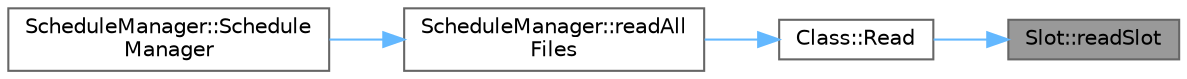 digraph "Slot::readSlot"
{
 // LATEX_PDF_SIZE
  bgcolor="transparent";
  edge [fontname=Helvetica,fontsize=10,labelfontname=Helvetica,labelfontsize=10];
  node [fontname=Helvetica,fontsize=10,shape=box,height=0.2,width=0.4];
  rankdir="RL";
  Node1 [label="Slot::readSlot",height=0.2,width=0.4,color="gray40", fillcolor="grey60", style="filled", fontcolor="black",tooltip="read helper of the method Read presented in Class, complexity O(2) = O(1)"];
  Node1 -> Node2 [dir="back",color="steelblue1",style="solid"];
  Node2 [label="Class::Read",height=0.2,width=0.4,color="grey40", fillcolor="white", style="filled",URL="$class_class.html#a901cf25a227d5883b498b12f49c53053",tooltip="reads the file classes.csv with help of the method Slot::readSlot, complexity O(n+2) = O(n)"];
  Node2 -> Node3 [dir="back",color="steelblue1",style="solid"];
  Node3 [label="ScheduleManager::readAll\lFiles",height=0.2,width=0.4,color="grey40", fillcolor="white", style="filled",URL="$class_schedule_manager.html#a7c0197968ff5d3935fdff25cf5276c66",tooltip="method to call all the read methods to read all the files"];
  Node3 -> Node4 [dir="back",color="steelblue1",style="solid"];
  Node4 [label="ScheduleManager::Schedule\lManager",height=0.2,width=0.4,color="grey40", fillcolor="white", style="filled",URL="$class_schedule_manager.html#a01e612817374dc034ba3869d5ab38afb",tooltip="the constructor for the schedule manager class"];
}
